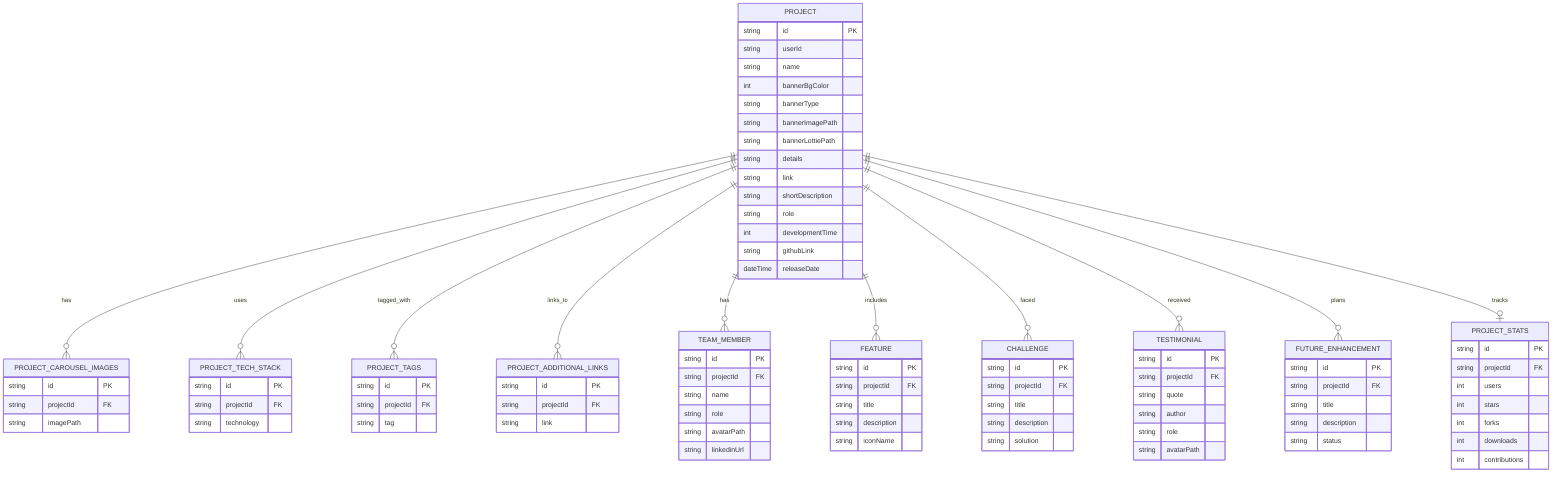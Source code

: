 erDiagram
    PROJECT {
        string id PK
        string userId
        string name
        int bannerBgColor
        string bannerType
        string bannerImagePath
        string bannerLottiePath
        string details
        string link
        string shortDescription
        string role
        int developmentTime
        string githubLink
        dateTime releaseDate
    }
    
    PROJECT_CAROUSEL_IMAGES {
        string id PK
        string projectId FK
        string imagePath
    }
    
    PROJECT_TECH_STACK {
        string id PK
        string projectId FK
        string technology
    }
    
    PROJECT_TAGS {
        string id PK
        string projectId FK
        string tag
    }
    
    PROJECT_ADDITIONAL_LINKS {
        string id PK
        string projectId FK
        string link
    }
    
    TEAM_MEMBER {
        string id PK
        string projectId FK
        string name
        string role
        string avatarPath
        string linkedinUrl
    }
    
    FEATURE {
        string id PK
        string projectId FK
        string title
        string description
        string iconName
    }
    
    CHALLENGE {
        string id PK
        string projectId FK
        string title
        string description
        string solution
    }
    
    TESTIMONIAL {
        string id PK
        string projectId FK
        string quote
        string author
        string role
        string avatarPath
    }
    
    PROJECT_STATS {
        string id PK
        string projectId FK
        int users
        int stars
        int forks
        int downloads
        int contributions
    }
    
    FUTURE_ENHANCEMENT {
        string id PK
        string projectId FK
        string title
        string description
        string status
    }
    
    PROJECT ||--o{ PROJECT_CAROUSEL_IMAGES : has
    PROJECT ||--o{ PROJECT_TECH_STACK : uses
    PROJECT ||--o{ PROJECT_TAGS : tagged_with
    PROJECT ||--o{ PROJECT_ADDITIONAL_LINKS : links_to
    PROJECT ||--o{ TEAM_MEMBER : has
    PROJECT ||--o{ FEATURE : includes
    PROJECT ||--o{ CHALLENGE : faced
    PROJECT ||--o{ TESTIMONIAL : received
    PROJECT ||--o{ FUTURE_ENHANCEMENT : plans
    PROJECT ||--o| PROJECT_STATS : tracks